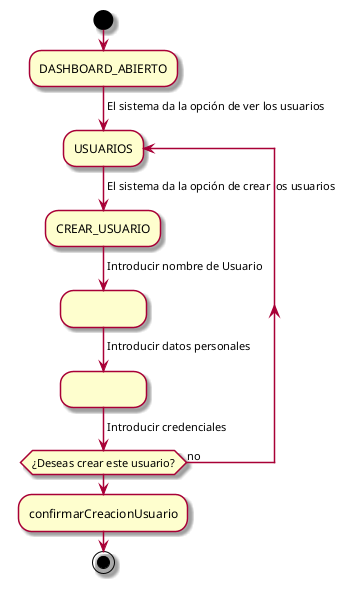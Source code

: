 @startuml creacion de usuarios
skin rose

  start
:DASHBOARD_ABIERTO;
-> El sistema da la opción de ver los usuarios;
repeat :USUARIOS
-> El sistema da la opción de crear los usuarios;
:CREAR_USUARIO;
-> Ingresar detalles del nuevo usuario
  :                     ;
  ->Introducir nombre de Usuario;
  :                     ;
  ->Introducir datos personales;
  :                     ;
  ->Introducir credenciales;
repeat while (¿Deseas crear este usuario?) is (no)
  :confirmarCreacionUsuario;
  stop

@enduml